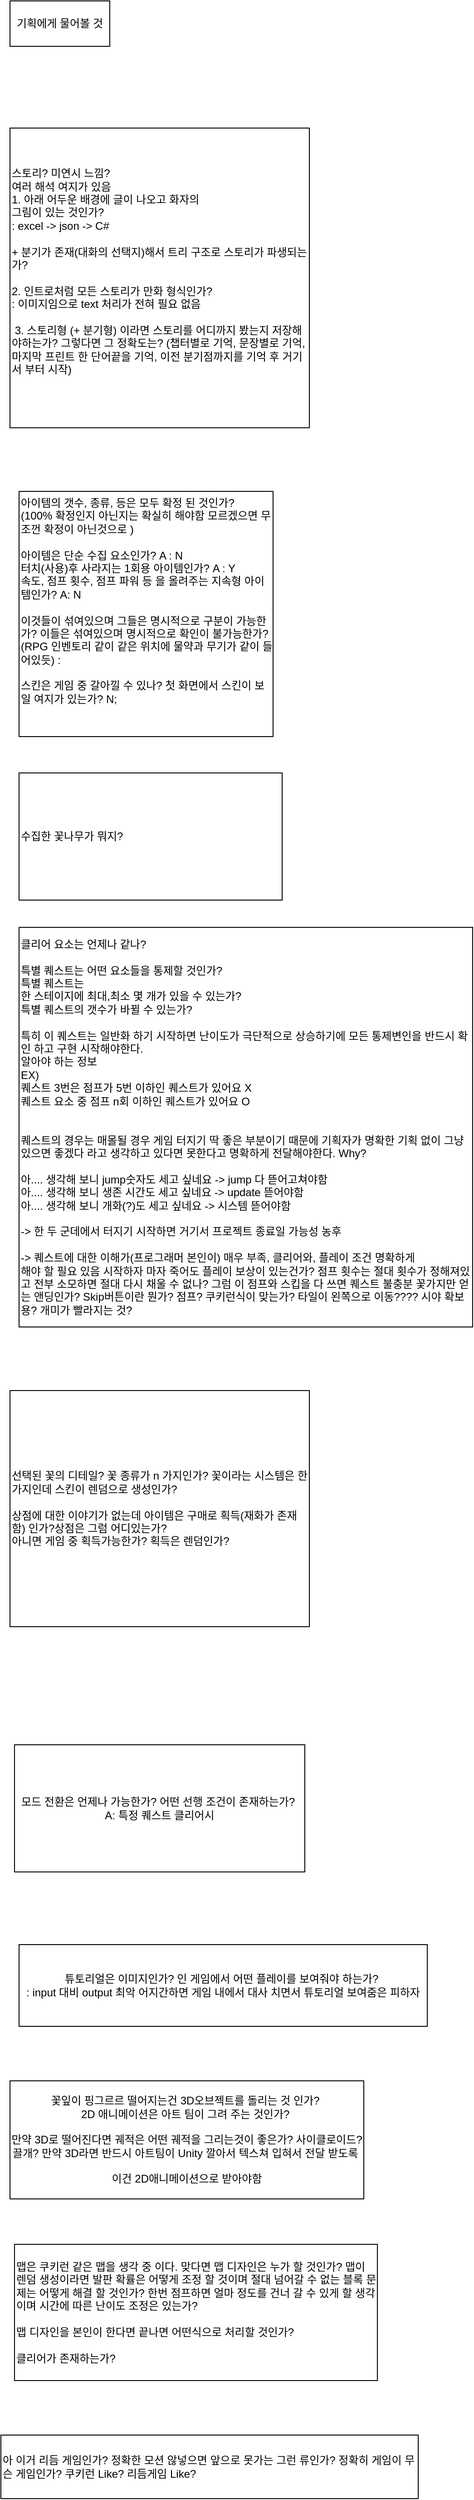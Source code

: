 <mxfile version="21.4.0" type="device" pages="2">
  <diagram name="요구사항 분석" id="2NNPLGp1lm4Bou1OKYgu">
    <mxGraphModel dx="1050" dy="1790" grid="1" gridSize="10" guides="1" tooltips="1" connect="1" arrows="1" fold="1" page="1" pageScale="1" pageWidth="827" pageHeight="1169" math="0" shadow="0">
      <root>
        <mxCell id="0" />
        <mxCell id="1" parent="0" />
        <mxCell id="XNBevkbxn_FhqQ0xVa6--7" value="&lt;div&gt;스토리? 미연시 느낌?&lt;/div&gt;&lt;div&gt;여러 해석 여지가 있음&lt;/div&gt;&lt;div&gt;1. 아래 어두운 배경에 글이 나오고 화자의&lt;/div&gt;&lt;div&gt;그림이 있는 것인가?&lt;/div&gt;&lt;div&gt;: excel -&amp;gt; json -&amp;gt; C#&lt;/div&gt;&lt;div&gt;&lt;br&gt;&lt;/div&gt;&lt;div&gt;+ 분기가 존재(대화의 선택지)해서 트리 구조로 스토리가 파생되는가?&lt;/div&gt;&lt;div&gt;&lt;br&gt;&lt;/div&gt;&lt;div&gt;2. 인트로처럼 모든 스토리가 만화 형식인가?&lt;/div&gt;&lt;div&gt;: 이미지임으로 text 처리가 전혀 필요 없음&lt;/div&gt;&lt;div&gt;&lt;br&gt;&lt;/div&gt;&lt;div&gt;&amp;nbsp;3. 스토리형 (+ 분기형) 이라면 스토리를 어디까지 봤는지 저장해야하는가? 그렇다면 그 정확도는? (챕터별로 기억, 문장별로 기억, 마지막 프린트 한 단어끝을 기억, 이전 분기점까지를 기억 후 거기서 부터 시작)&lt;/div&gt;&lt;div&gt;&lt;br&gt;&lt;/div&gt;" style="html=1;whiteSpace=wrap;align=left;" parent="1" vertex="1">
          <mxGeometry x="30" y="-210" width="330" height="330" as="geometry" />
        </mxCell>
        <mxCell id="XNBevkbxn_FhqQ0xVa6--8" value="아이템의 갯수, 종류, 등은 모두 확정 된 것인가?&lt;br&gt;(100% 확정인지 아닌지는 확실히 해야함 모르겠으면 무조껀 확정이 아닌것으로 )&lt;br&gt;&lt;br&gt;아이템은 단순 수집 요소인가? A : N&lt;br&gt;터치(사용)후 사라지는 1회용 아이템인가? A : Y&lt;br&gt;속도, 점프 횟수, 점프 파워 등 을 올려주는 지속형 아이템인가? A: N&lt;br&gt;&lt;br&gt;이것들이 섞여있으며 그들은 명시적으로 구분이 가능한가? 이들은 섞여있으며 명시적으로 확인이 불가능한가? (RPG 인벤토리 같이 같은 위치에 물약과 무기가 같이 들어있듯) :&amp;nbsp;&lt;br&gt;&lt;br&gt;스킨은 게임 중 갈아낄 수 있나? 첫 화면에서 스킨이 보일 여지가 있는가? N;&lt;br&gt;&lt;br&gt;&amp;nbsp;" style="html=1;whiteSpace=wrap;align=left;" parent="1" vertex="1">
          <mxGeometry x="40" y="190" width="280" height="270" as="geometry" />
        </mxCell>
        <mxCell id="XNBevkbxn_FhqQ0xVa6--9" value="수집한 꽃나무가 뭐지?" style="html=1;whiteSpace=wrap;align=left;" parent="1" vertex="1">
          <mxGeometry x="40" y="500" width="290" height="140" as="geometry" />
        </mxCell>
        <mxCell id="XNBevkbxn_FhqQ0xVa6--10" value="클리어 요소는 언제나 같나? &lt;br&gt;&lt;br&gt;특별 퀘스트는 어떤 요소들을 통제할 것인가? &lt;br&gt;특별 퀘스트는 &lt;br&gt;한 스테이지에 최대,최소 몇 개가 있을 수 있는가?&lt;br&gt;특별 퀘스트의 갯수가 바뀔 수 있는가?&lt;br&gt;&amp;nbsp;&lt;br&gt;특히 이 퀘스트는 일반화 하기 시작하면 난이도가 극단적으로 상승하기에 모든 통제변인을 반드시 확인 하고 구현 시작해야한다.&lt;br&gt;알아야 하는 정보 &lt;br&gt;EX)&lt;br&gt;퀘스트 3번은 점프가 5번 이하인 퀘스트가 있어요 X&lt;br&gt;퀘스트 요소 중 점프 n회 이하인 퀘스트가 있어요 O&lt;br&gt;&lt;br&gt;&lt;br&gt;퀘스트의 경우는 매몰될 경우 게임 터지기 딱 좋은 부분이기 때문에 기획자가 명확한 기획 없이 그냥 있으면 좋겠다 라고 생각하고 있다면 못한다고 명확하게 전달해야한다. Why? &lt;br&gt;&lt;br&gt;아.... 생각해 보니 jump숫자도 세고 싶네요 -&amp;gt; jump 다 뜯어고쳐야함&lt;br&gt;아.... 생각해 보니 생존 시간도 세고 싶네요 -&amp;gt; update 뜯어야함&lt;br style=&quot;border-color: var(--border-color);&quot;&gt;아.... 생각해 보니 개화(?)도 세고 싶네요 -&amp;gt; 시스템 뜯어야함&lt;br&gt;&lt;br&gt;-&amp;gt; 한 두 군데에서 터지기 시작하면 거기서 프로젝트 종료일 가능성 농후&lt;br&gt;&lt;br style=&quot;border-color: var(--border-color);&quot;&gt;-&amp;gt; 퀘스트에 대한 이해가(프로그래머 본인이) 매우 부족, 클리어와, 플레이 조건 명확하게&lt;br&gt;해야 할 필요 있음 시작하자 마자 죽어도 플레이 보상이 있는건가? 점프 횟수는 절대 횟수가 정해져있고 전부 소모하면 절대 다시 채울 수 없나? 그럼 이 점프와 스킵을 다 쓰면 퀘스트 불충분 꽃가지만 얻는 앤딩인가?&amp;nbsp;Skip버튼이란 뭔가? 점프? 쿠키런식이 맞는가? 타일이 왼쪽으로 이동???? 시야 확보 용? 개미가 빨라지는 것?&amp;nbsp; &amp;nbsp;" style="html=1;whiteSpace=wrap;align=left;" parent="1" vertex="1">
          <mxGeometry x="40" y="670" width="500" height="440" as="geometry" />
        </mxCell>
        <mxCell id="XNBevkbxn_FhqQ0xVa6--11" value="선택된 꽃의 디테일? 꽃 종류가 n 가지인가? 꽃이라는 시스템은 한가지인데 스킨이 렌덤으로 생성인가?&amp;nbsp;&lt;br&gt;&lt;br&gt;상점에 대한 이야기가 없는데 아이템은 구매로 획득(재화가 존재함) 인가?상점은 그럼 어디있는가?&amp;nbsp;&lt;br&gt;아니면 게임 중 획득가능한가? 획득은 렌덤인가?&amp;nbsp;" style="html=1;whiteSpace=wrap;align=left;" parent="1" vertex="1">
          <mxGeometry x="30" y="1180" width="330" height="260" as="geometry" />
        </mxCell>
        <mxCell id="XNBevkbxn_FhqQ0xVa6--12" value="모드 전환은 언제나 가능한가? 어떤 선행 조건이 존재하는가?&amp;nbsp;&lt;br&gt;A: 특정 퀘스트 클리어시&lt;br&gt;" style="html=1;whiteSpace=wrap;" parent="1" vertex="1">
          <mxGeometry x="35" y="1570" width="320" height="140" as="geometry" />
        </mxCell>
        <mxCell id="XNBevkbxn_FhqQ0xVa6--13" value="튜토리얼은 이미지인가? 인 게임에서 어떤 플레이를 보여줘야 하는가?&amp;nbsp;&lt;br&gt;: input 대비 output 최악 어지간하면 게임 내에서 대사 치면서 튜토리얼 보여줌은 피하자" style="html=1;whiteSpace=wrap;" parent="1" vertex="1">
          <mxGeometry x="40" y="1790" width="450" height="90" as="geometry" />
        </mxCell>
        <mxCell id="XNBevkbxn_FhqQ0xVa6--14" value="꽃잎이 핑그르르 떨어지는건 3D오브젝트를 돌리는 것 인가?&amp;nbsp;&lt;br&gt;2D 애니메이션은 아트 팀이 그려 주는 것인가?&amp;nbsp;&lt;br&gt;&lt;br&gt;만약 3D로 떨어진다면 궤적은 어떤 궤적을 그리는것이 좋은가? 사이클로이드? 끌개? 만약 3D라면 반드시 아트팀이 Unity 깔아서 텍스쳐 입혀서 전달 받도록&amp;nbsp;&lt;br&gt;&lt;br&gt;이건 2D애니메이션으로 받아야함&lt;br&gt;" style="html=1;whiteSpace=wrap;" parent="1" vertex="1">
          <mxGeometry x="30" y="1940" width="390" height="130" as="geometry" />
        </mxCell>
        <mxCell id="XNBevkbxn_FhqQ0xVa6--15" value="맵은 쿠키런 같은 맵을 생각 중 이다. 맞다면 맵 디자인은 누가 할 것인가? 맵이 렌덤 생성이라면 발판 확률은 어떻게 조정 할 것이며 절대 넘어갈 수 없는 블록 문제는 어떻게 해결 할 것인가? 한번 점프하면 얼마 정도를 건너 갈 수 있게 할 생각이며 시간에 따른 난이도 조정은 있는가?&amp;nbsp;&lt;br&gt;&lt;br&gt;맵 디자인을 본인이 한다면 끝나면 어떤식으로 처리할 것인가?&amp;nbsp;&lt;br&gt;&lt;br&gt;클리어가 존재하는가?&amp;nbsp;" style="html=1;whiteSpace=wrap;align=left;" parent="1" vertex="1">
          <mxGeometry x="35" y="2120" width="400" height="150" as="geometry" />
        </mxCell>
        <mxCell id="XNBevkbxn_FhqQ0xVa6--16" value="기획에게 물어볼 것" style="html=1;whiteSpace=wrap;" parent="1" vertex="1">
          <mxGeometry x="30" y="-350" width="110" height="50" as="geometry" />
        </mxCell>
        <mxCell id="XNBevkbxn_FhqQ0xVa6--17" value="아 이거 리듬 게임인가? 정확한 모션 않넣으면 앞으로 못가는 그런 류인가? 정확히 게임이 무슨 게임인가? 쿠키런 Like? 리듬게임 Like?&amp;nbsp;" style="html=1;whiteSpace=wrap;align=left;" parent="1" vertex="1">
          <mxGeometry x="20" y="2330" width="460" height="70" as="geometry" />
        </mxCell>
      </root>
    </mxGraphModel>
  </diagram>
  <diagram id="xUZa3bndlbg3Fx1nPjY1" name="페이지-2">
    <mxGraphModel dx="1036" dy="606" grid="1" gridSize="10" guides="1" tooltips="1" connect="1" arrows="1" fold="1" page="1" pageScale="1" pageWidth="827" pageHeight="1169" math="0" shadow="0">
      <root>
        <mxCell id="0" />
        <mxCell id="1" parent="0" />
      </root>
    </mxGraphModel>
  </diagram>
</mxfile>
